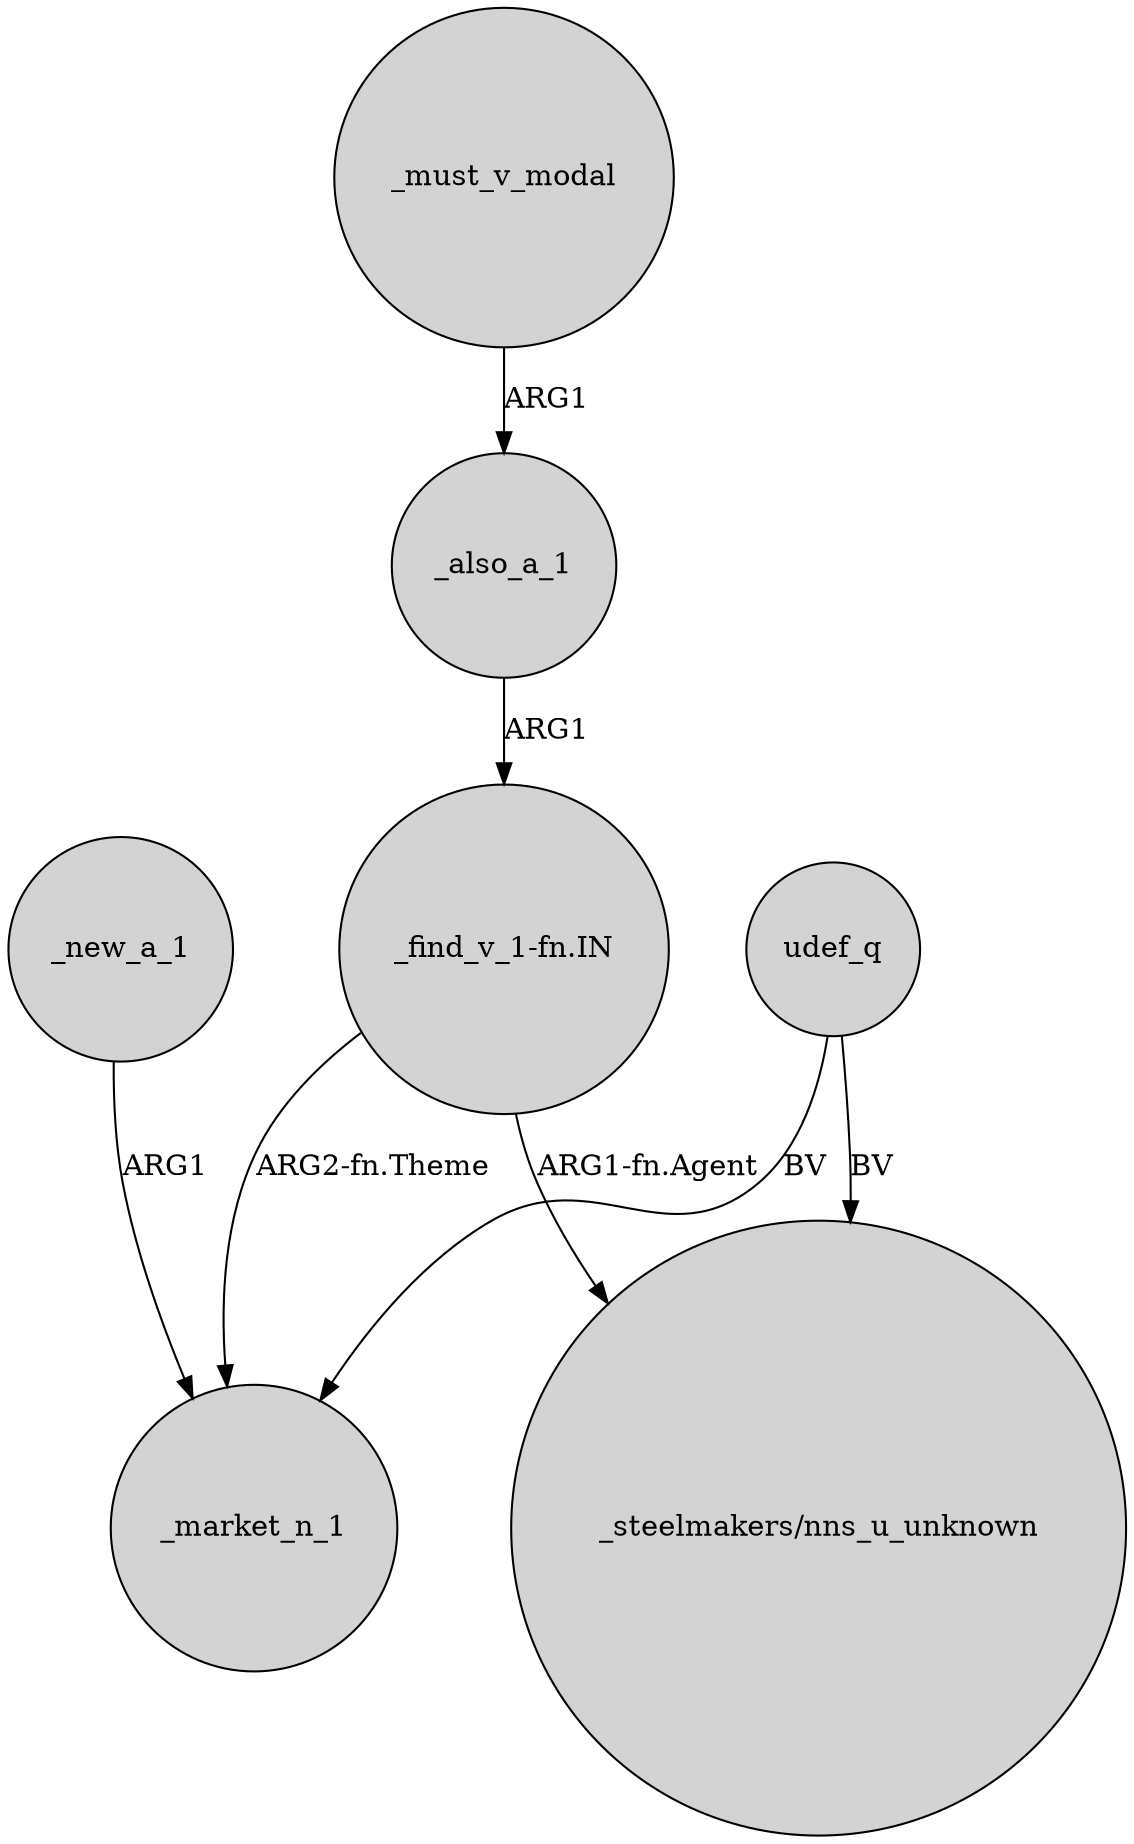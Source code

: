 digraph {
	node [shape=circle style=filled]
	udef_q -> "_steelmakers/nns_u_unknown" [label=BV]
	udef_q -> _market_n_1 [label=BV]
	_must_v_modal -> _also_a_1 [label=ARG1]
	_new_a_1 -> _market_n_1 [label=ARG1]
	"_find_v_1-fn.IN" -> "_steelmakers/nns_u_unknown" [label="ARG1-fn.Agent"]
	_also_a_1 -> "_find_v_1-fn.IN" [label=ARG1]
	"_find_v_1-fn.IN" -> _market_n_1 [label="ARG2-fn.Theme"]
}
